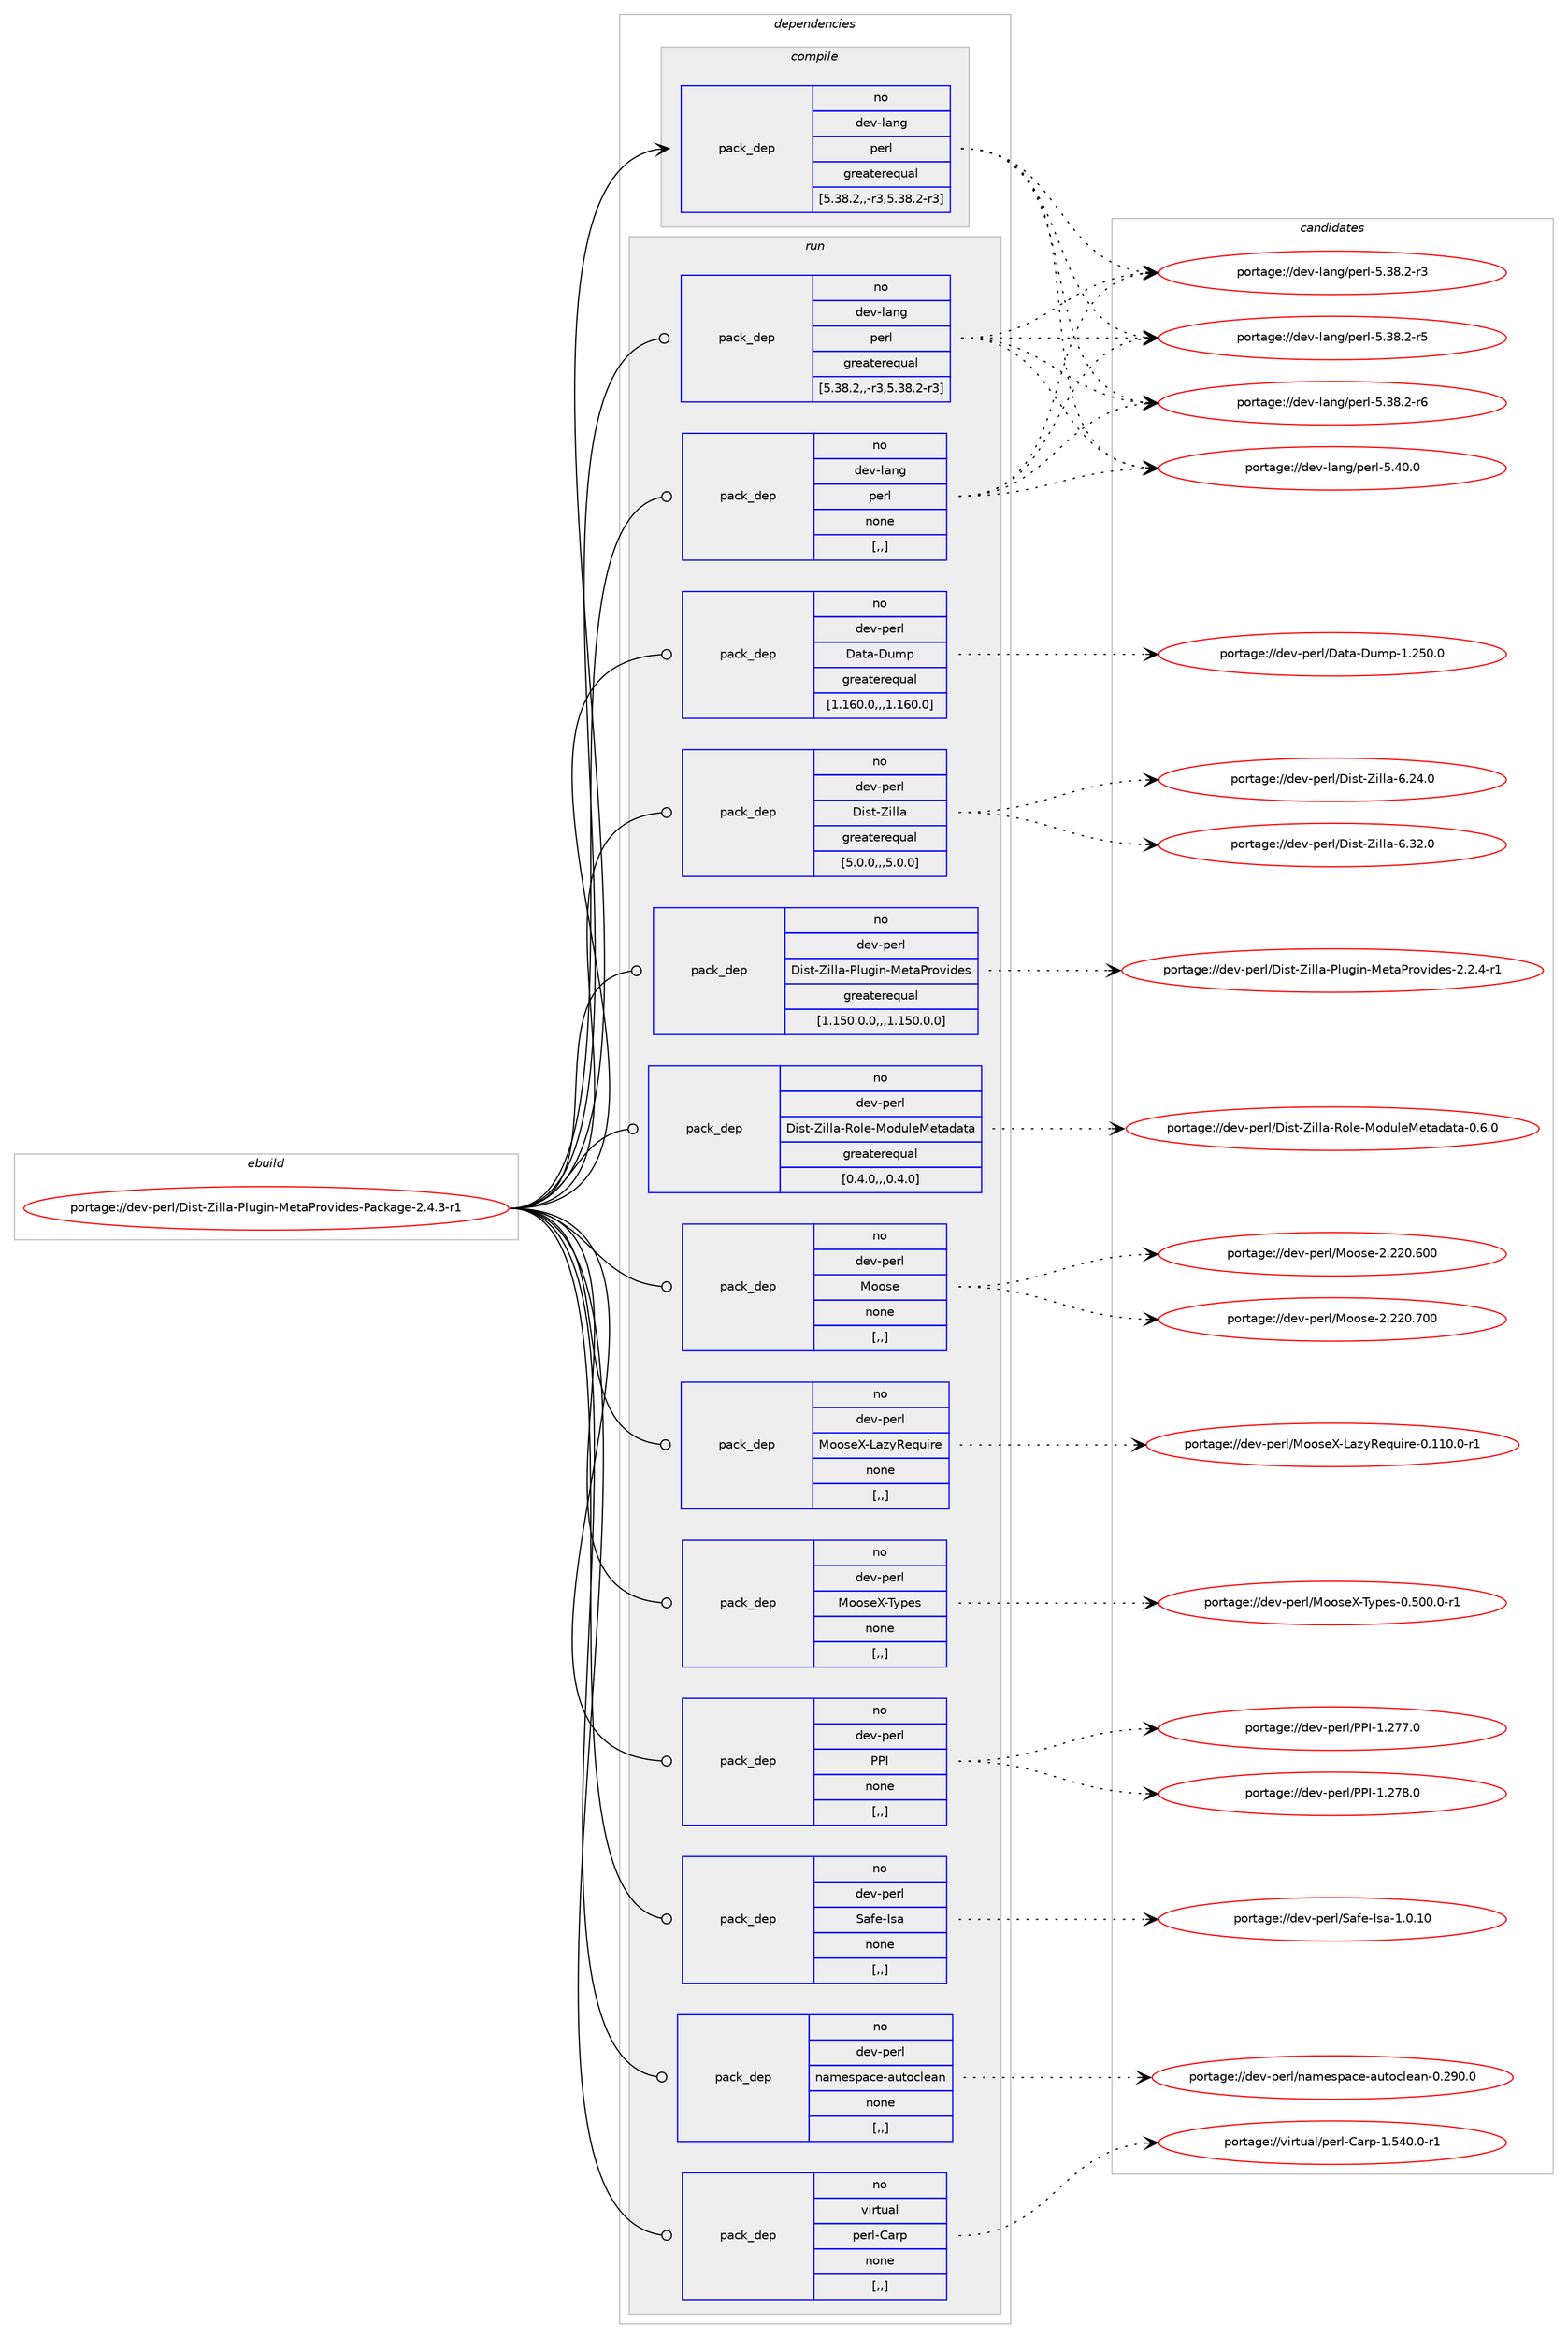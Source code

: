 digraph prolog {

# *************
# Graph options
# *************

newrank=true;
concentrate=true;
compound=true;
graph [rankdir=LR,fontname=Helvetica,fontsize=10,ranksep=1.5];#, ranksep=2.5, nodesep=0.2];
edge  [arrowhead=vee];
node  [fontname=Helvetica,fontsize=10];

# **********
# The ebuild
# **********

subgraph cluster_leftcol {
color=gray;
rank=same;
label=<<i>ebuild</i>>;
id [label="portage://dev-perl/Dist-Zilla-Plugin-MetaProvides-Package-2.4.3-r1", color=red, width=4, href="../dev-perl/Dist-Zilla-Plugin-MetaProvides-Package-2.4.3-r1.svg"];
}

# ****************
# The dependencies
# ****************

subgraph cluster_midcol {
color=gray;
label=<<i>dependencies</i>>;
subgraph cluster_compile {
fillcolor="#eeeeee";
style=filled;
label=<<i>compile</i>>;
subgraph pack95949 {
dependency126091 [label=<<TABLE BORDER="0" CELLBORDER="1" CELLSPACING="0" CELLPADDING="4" WIDTH="220"><TR><TD ROWSPAN="6" CELLPADDING="30">pack_dep</TD></TR><TR><TD WIDTH="110">no</TD></TR><TR><TD>dev-lang</TD></TR><TR><TD>perl</TD></TR><TR><TD>greaterequal</TD></TR><TR><TD>[5.38.2,,-r3,5.38.2-r3]</TD></TR></TABLE>>, shape=none, color=blue];
}
id:e -> dependency126091:w [weight=20,style="solid",arrowhead="vee"];
}
subgraph cluster_compileandrun {
fillcolor="#eeeeee";
style=filled;
label=<<i>compile and run</i>>;
}
subgraph cluster_run {
fillcolor="#eeeeee";
style=filled;
label=<<i>run</i>>;
subgraph pack95950 {
dependency126092 [label=<<TABLE BORDER="0" CELLBORDER="1" CELLSPACING="0" CELLPADDING="4" WIDTH="220"><TR><TD ROWSPAN="6" CELLPADDING="30">pack_dep</TD></TR><TR><TD WIDTH="110">no</TD></TR><TR><TD>dev-lang</TD></TR><TR><TD>perl</TD></TR><TR><TD>greaterequal</TD></TR><TR><TD>[5.38.2,,-r3,5.38.2-r3]</TD></TR></TABLE>>, shape=none, color=blue];
}
id:e -> dependency126092:w [weight=20,style="solid",arrowhead="odot"];
subgraph pack95951 {
dependency126093 [label=<<TABLE BORDER="0" CELLBORDER="1" CELLSPACING="0" CELLPADDING="4" WIDTH="220"><TR><TD ROWSPAN="6" CELLPADDING="30">pack_dep</TD></TR><TR><TD WIDTH="110">no</TD></TR><TR><TD>dev-lang</TD></TR><TR><TD>perl</TD></TR><TR><TD>none</TD></TR><TR><TD>[,,]</TD></TR></TABLE>>, shape=none, color=blue];
}
id:e -> dependency126093:w [weight=20,style="solid",arrowhead="odot"];
subgraph pack95952 {
dependency126094 [label=<<TABLE BORDER="0" CELLBORDER="1" CELLSPACING="0" CELLPADDING="4" WIDTH="220"><TR><TD ROWSPAN="6" CELLPADDING="30">pack_dep</TD></TR><TR><TD WIDTH="110">no</TD></TR><TR><TD>dev-perl</TD></TR><TR><TD>Data-Dump</TD></TR><TR><TD>greaterequal</TD></TR><TR><TD>[1.160.0,,,1.160.0]</TD></TR></TABLE>>, shape=none, color=blue];
}
id:e -> dependency126094:w [weight=20,style="solid",arrowhead="odot"];
subgraph pack95953 {
dependency126095 [label=<<TABLE BORDER="0" CELLBORDER="1" CELLSPACING="0" CELLPADDING="4" WIDTH="220"><TR><TD ROWSPAN="6" CELLPADDING="30">pack_dep</TD></TR><TR><TD WIDTH="110">no</TD></TR><TR><TD>dev-perl</TD></TR><TR><TD>Dist-Zilla</TD></TR><TR><TD>greaterequal</TD></TR><TR><TD>[5.0.0,,,5.0.0]</TD></TR></TABLE>>, shape=none, color=blue];
}
id:e -> dependency126095:w [weight=20,style="solid",arrowhead="odot"];
subgraph pack95954 {
dependency126096 [label=<<TABLE BORDER="0" CELLBORDER="1" CELLSPACING="0" CELLPADDING="4" WIDTH="220"><TR><TD ROWSPAN="6" CELLPADDING="30">pack_dep</TD></TR><TR><TD WIDTH="110">no</TD></TR><TR><TD>dev-perl</TD></TR><TR><TD>Dist-Zilla-Plugin-MetaProvides</TD></TR><TR><TD>greaterequal</TD></TR><TR><TD>[1.150.0.0,,,1.150.0.0]</TD></TR></TABLE>>, shape=none, color=blue];
}
id:e -> dependency126096:w [weight=20,style="solid",arrowhead="odot"];
subgraph pack95955 {
dependency126097 [label=<<TABLE BORDER="0" CELLBORDER="1" CELLSPACING="0" CELLPADDING="4" WIDTH="220"><TR><TD ROWSPAN="6" CELLPADDING="30">pack_dep</TD></TR><TR><TD WIDTH="110">no</TD></TR><TR><TD>dev-perl</TD></TR><TR><TD>Dist-Zilla-Role-ModuleMetadata</TD></TR><TR><TD>greaterequal</TD></TR><TR><TD>[0.4.0,,,0.4.0]</TD></TR></TABLE>>, shape=none, color=blue];
}
id:e -> dependency126097:w [weight=20,style="solid",arrowhead="odot"];
subgraph pack95956 {
dependency126098 [label=<<TABLE BORDER="0" CELLBORDER="1" CELLSPACING="0" CELLPADDING="4" WIDTH="220"><TR><TD ROWSPAN="6" CELLPADDING="30">pack_dep</TD></TR><TR><TD WIDTH="110">no</TD></TR><TR><TD>dev-perl</TD></TR><TR><TD>Moose</TD></TR><TR><TD>none</TD></TR><TR><TD>[,,]</TD></TR></TABLE>>, shape=none, color=blue];
}
id:e -> dependency126098:w [weight=20,style="solid",arrowhead="odot"];
subgraph pack95957 {
dependency126099 [label=<<TABLE BORDER="0" CELLBORDER="1" CELLSPACING="0" CELLPADDING="4" WIDTH="220"><TR><TD ROWSPAN="6" CELLPADDING="30">pack_dep</TD></TR><TR><TD WIDTH="110">no</TD></TR><TR><TD>dev-perl</TD></TR><TR><TD>MooseX-LazyRequire</TD></TR><TR><TD>none</TD></TR><TR><TD>[,,]</TD></TR></TABLE>>, shape=none, color=blue];
}
id:e -> dependency126099:w [weight=20,style="solid",arrowhead="odot"];
subgraph pack95958 {
dependency126100 [label=<<TABLE BORDER="0" CELLBORDER="1" CELLSPACING="0" CELLPADDING="4" WIDTH="220"><TR><TD ROWSPAN="6" CELLPADDING="30">pack_dep</TD></TR><TR><TD WIDTH="110">no</TD></TR><TR><TD>dev-perl</TD></TR><TR><TD>MooseX-Types</TD></TR><TR><TD>none</TD></TR><TR><TD>[,,]</TD></TR></TABLE>>, shape=none, color=blue];
}
id:e -> dependency126100:w [weight=20,style="solid",arrowhead="odot"];
subgraph pack95959 {
dependency126101 [label=<<TABLE BORDER="0" CELLBORDER="1" CELLSPACING="0" CELLPADDING="4" WIDTH="220"><TR><TD ROWSPAN="6" CELLPADDING="30">pack_dep</TD></TR><TR><TD WIDTH="110">no</TD></TR><TR><TD>dev-perl</TD></TR><TR><TD>PPI</TD></TR><TR><TD>none</TD></TR><TR><TD>[,,]</TD></TR></TABLE>>, shape=none, color=blue];
}
id:e -> dependency126101:w [weight=20,style="solid",arrowhead="odot"];
subgraph pack95960 {
dependency126102 [label=<<TABLE BORDER="0" CELLBORDER="1" CELLSPACING="0" CELLPADDING="4" WIDTH="220"><TR><TD ROWSPAN="6" CELLPADDING="30">pack_dep</TD></TR><TR><TD WIDTH="110">no</TD></TR><TR><TD>dev-perl</TD></TR><TR><TD>Safe-Isa</TD></TR><TR><TD>none</TD></TR><TR><TD>[,,]</TD></TR></TABLE>>, shape=none, color=blue];
}
id:e -> dependency126102:w [weight=20,style="solid",arrowhead="odot"];
subgraph pack95961 {
dependency126103 [label=<<TABLE BORDER="0" CELLBORDER="1" CELLSPACING="0" CELLPADDING="4" WIDTH="220"><TR><TD ROWSPAN="6" CELLPADDING="30">pack_dep</TD></TR><TR><TD WIDTH="110">no</TD></TR><TR><TD>dev-perl</TD></TR><TR><TD>namespace-autoclean</TD></TR><TR><TD>none</TD></TR><TR><TD>[,,]</TD></TR></TABLE>>, shape=none, color=blue];
}
id:e -> dependency126103:w [weight=20,style="solid",arrowhead="odot"];
subgraph pack95962 {
dependency126104 [label=<<TABLE BORDER="0" CELLBORDER="1" CELLSPACING="0" CELLPADDING="4" WIDTH="220"><TR><TD ROWSPAN="6" CELLPADDING="30">pack_dep</TD></TR><TR><TD WIDTH="110">no</TD></TR><TR><TD>virtual</TD></TR><TR><TD>perl-Carp</TD></TR><TR><TD>none</TD></TR><TR><TD>[,,]</TD></TR></TABLE>>, shape=none, color=blue];
}
id:e -> dependency126104:w [weight=20,style="solid",arrowhead="odot"];
}
}

# **************
# The candidates
# **************

subgraph cluster_choices {
rank=same;
color=gray;
label=<<i>candidates</i>>;

subgraph choice95949 {
color=black;
nodesep=1;
choice100101118451089711010347112101114108455346515646504511451 [label="portage://dev-lang/perl-5.38.2-r3", color=red, width=4,href="../dev-lang/perl-5.38.2-r3.svg"];
choice100101118451089711010347112101114108455346515646504511453 [label="portage://dev-lang/perl-5.38.2-r5", color=red, width=4,href="../dev-lang/perl-5.38.2-r5.svg"];
choice100101118451089711010347112101114108455346515646504511454 [label="portage://dev-lang/perl-5.38.2-r6", color=red, width=4,href="../dev-lang/perl-5.38.2-r6.svg"];
choice10010111845108971101034711210111410845534652484648 [label="portage://dev-lang/perl-5.40.0", color=red, width=4,href="../dev-lang/perl-5.40.0.svg"];
dependency126091:e -> choice100101118451089711010347112101114108455346515646504511451:w [style=dotted,weight="100"];
dependency126091:e -> choice100101118451089711010347112101114108455346515646504511453:w [style=dotted,weight="100"];
dependency126091:e -> choice100101118451089711010347112101114108455346515646504511454:w [style=dotted,weight="100"];
dependency126091:e -> choice10010111845108971101034711210111410845534652484648:w [style=dotted,weight="100"];
}
subgraph choice95950 {
color=black;
nodesep=1;
choice100101118451089711010347112101114108455346515646504511451 [label="portage://dev-lang/perl-5.38.2-r3", color=red, width=4,href="../dev-lang/perl-5.38.2-r3.svg"];
choice100101118451089711010347112101114108455346515646504511453 [label="portage://dev-lang/perl-5.38.2-r5", color=red, width=4,href="../dev-lang/perl-5.38.2-r5.svg"];
choice100101118451089711010347112101114108455346515646504511454 [label="portage://dev-lang/perl-5.38.2-r6", color=red, width=4,href="../dev-lang/perl-5.38.2-r6.svg"];
choice10010111845108971101034711210111410845534652484648 [label="portage://dev-lang/perl-5.40.0", color=red, width=4,href="../dev-lang/perl-5.40.0.svg"];
dependency126092:e -> choice100101118451089711010347112101114108455346515646504511451:w [style=dotted,weight="100"];
dependency126092:e -> choice100101118451089711010347112101114108455346515646504511453:w [style=dotted,weight="100"];
dependency126092:e -> choice100101118451089711010347112101114108455346515646504511454:w [style=dotted,weight="100"];
dependency126092:e -> choice10010111845108971101034711210111410845534652484648:w [style=dotted,weight="100"];
}
subgraph choice95951 {
color=black;
nodesep=1;
choice100101118451089711010347112101114108455346515646504511451 [label="portage://dev-lang/perl-5.38.2-r3", color=red, width=4,href="../dev-lang/perl-5.38.2-r3.svg"];
choice100101118451089711010347112101114108455346515646504511453 [label="portage://dev-lang/perl-5.38.2-r5", color=red, width=4,href="../dev-lang/perl-5.38.2-r5.svg"];
choice100101118451089711010347112101114108455346515646504511454 [label="portage://dev-lang/perl-5.38.2-r6", color=red, width=4,href="../dev-lang/perl-5.38.2-r6.svg"];
choice10010111845108971101034711210111410845534652484648 [label="portage://dev-lang/perl-5.40.0", color=red, width=4,href="../dev-lang/perl-5.40.0.svg"];
dependency126093:e -> choice100101118451089711010347112101114108455346515646504511451:w [style=dotted,weight="100"];
dependency126093:e -> choice100101118451089711010347112101114108455346515646504511453:w [style=dotted,weight="100"];
dependency126093:e -> choice100101118451089711010347112101114108455346515646504511454:w [style=dotted,weight="100"];
dependency126093:e -> choice10010111845108971101034711210111410845534652484648:w [style=dotted,weight="100"];
}
subgraph choice95952 {
color=black;
nodesep=1;
choice100101118451121011141084768971169745681171091124549465053484648 [label="portage://dev-perl/Data-Dump-1.250.0", color=red, width=4,href="../dev-perl/Data-Dump-1.250.0.svg"];
dependency126094:e -> choice100101118451121011141084768971169745681171091124549465053484648:w [style=dotted,weight="100"];
}
subgraph choice95953 {
color=black;
nodesep=1;
choice10010111845112101114108476810511511645901051081089745544650524648 [label="portage://dev-perl/Dist-Zilla-6.24.0", color=red, width=4,href="../dev-perl/Dist-Zilla-6.24.0.svg"];
choice10010111845112101114108476810511511645901051081089745544651504648 [label="portage://dev-perl/Dist-Zilla-6.32.0", color=red, width=4,href="../dev-perl/Dist-Zilla-6.32.0.svg"];
dependency126095:e -> choice10010111845112101114108476810511511645901051081089745544650524648:w [style=dotted,weight="100"];
dependency126095:e -> choice10010111845112101114108476810511511645901051081089745544651504648:w [style=dotted,weight="100"];
}
subgraph choice95954 {
color=black;
nodesep=1;
choice1001011184511210111410847681051151164590105108108974580108117103105110457710111697801141111181051001011154550465046524511449 [label="portage://dev-perl/Dist-Zilla-Plugin-MetaProvides-2.2.4-r1", color=red, width=4,href="../dev-perl/Dist-Zilla-Plugin-MetaProvides-2.2.4-r1.svg"];
dependency126096:e -> choice1001011184511210111410847681051151164590105108108974580108117103105110457710111697801141111181051001011154550465046524511449:w [style=dotted,weight="100"];
}
subgraph choice95955 {
color=black;
nodesep=1;
choice1001011184511210111410847681051151164590105108108974582111108101457711110011710810177101116971009711697454846544648 [label="portage://dev-perl/Dist-Zilla-Role-ModuleMetadata-0.6.0", color=red, width=4,href="../dev-perl/Dist-Zilla-Role-ModuleMetadata-0.6.0.svg"];
dependency126097:e -> choice1001011184511210111410847681051151164590105108108974582111108101457711110011710810177101116971009711697454846544648:w [style=dotted,weight="100"];
}
subgraph choice95956 {
color=black;
nodesep=1;
choice10010111845112101114108477711111111510145504650504846544848 [label="portage://dev-perl/Moose-2.220.600", color=red, width=4,href="../dev-perl/Moose-2.220.600.svg"];
choice10010111845112101114108477711111111510145504650504846554848 [label="portage://dev-perl/Moose-2.220.700", color=red, width=4,href="../dev-perl/Moose-2.220.700.svg"];
dependency126098:e -> choice10010111845112101114108477711111111510145504650504846544848:w [style=dotted,weight="100"];
dependency126098:e -> choice10010111845112101114108477711111111510145504650504846554848:w [style=dotted,weight="100"];
}
subgraph choice95957 {
color=black;
nodesep=1;
choice100101118451121011141084777111111115101884576971221218210111311710511410145484649494846484511449 [label="portage://dev-perl/MooseX-LazyRequire-0.110.0-r1", color=red, width=4,href="../dev-perl/MooseX-LazyRequire-0.110.0-r1.svg"];
dependency126099:e -> choice100101118451121011141084777111111115101884576971221218210111311710511410145484649494846484511449:w [style=dotted,weight="100"];
}
subgraph choice95958 {
color=black;
nodesep=1;
choice10010111845112101114108477711111111510188458412111210111545484653484846484511449 [label="portage://dev-perl/MooseX-Types-0.500.0-r1", color=red, width=4,href="../dev-perl/MooseX-Types-0.500.0-r1.svg"];
dependency126100:e -> choice10010111845112101114108477711111111510188458412111210111545484653484846484511449:w [style=dotted,weight="100"];
}
subgraph choice95959 {
color=black;
nodesep=1;
choice10010111845112101114108478080734549465055554648 [label="portage://dev-perl/PPI-1.277.0", color=red, width=4,href="../dev-perl/PPI-1.277.0.svg"];
choice10010111845112101114108478080734549465055564648 [label="portage://dev-perl/PPI-1.278.0", color=red, width=4,href="../dev-perl/PPI-1.278.0.svg"];
dependency126101:e -> choice10010111845112101114108478080734549465055554648:w [style=dotted,weight="100"];
dependency126101:e -> choice10010111845112101114108478080734549465055564648:w [style=dotted,weight="100"];
}
subgraph choice95960 {
color=black;
nodesep=1;
choice1001011184511210111410847839710210145731159745494648464948 [label="portage://dev-perl/Safe-Isa-1.0.10", color=red, width=4,href="../dev-perl/Safe-Isa-1.0.10.svg"];
dependency126102:e -> choice1001011184511210111410847839710210145731159745494648464948:w [style=dotted,weight="100"];
}
subgraph choice95961 {
color=black;
nodesep=1;
choice1001011184511210111410847110971091011151129799101459711711611199108101971104548465057484648 [label="portage://dev-perl/namespace-autoclean-0.290.0", color=red, width=4,href="../dev-perl/namespace-autoclean-0.290.0.svg"];
dependency126103:e -> choice1001011184511210111410847110971091011151129799101459711711611199108101971104548465057484648:w [style=dotted,weight="100"];
}
subgraph choice95962 {
color=black;
nodesep=1;
choice118105114116117971084711210111410845679711411245494653524846484511449 [label="portage://virtual/perl-Carp-1.540.0-r1", color=red, width=4,href="../virtual/perl-Carp-1.540.0-r1.svg"];
dependency126104:e -> choice118105114116117971084711210111410845679711411245494653524846484511449:w [style=dotted,weight="100"];
}
}

}
